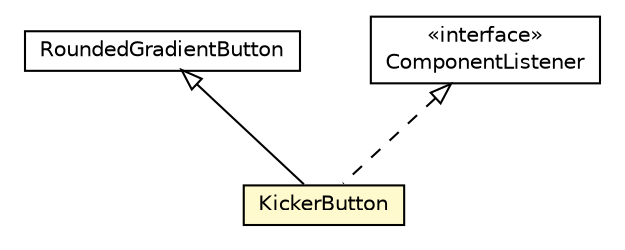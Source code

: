 #!/usr/local/bin/dot
#
# Class diagram 
# Generated by UMLGraph version R5_6-24-gf6e263 (http://www.umlgraph.org/)
#

digraph G {
	edge [fontname="Helvetica",fontsize=10,labelfontname="Helvetica",labelfontsize=10];
	node [fontname="Helvetica",fontsize=10,shape=plaintext];
	nodesep=0.25;
	ranksep=0.5;
	// org.universAAL.ui.gui.swing.bluesteelLAF.support.KickerButton
	c4948819 [label=<<table title="org.universAAL.ui.gui.swing.bluesteelLAF.support.KickerButton" border="0" cellborder="1" cellspacing="0" cellpadding="2" port="p" bgcolor="lemonChiffon" href="./KickerButton.html">
		<tr><td><table border="0" cellspacing="0" cellpadding="1">
<tr><td align="center" balign="center"> KickerButton </td></tr>
		</table></td></tr>
		</table>>, URL="./KickerButton.html", fontname="Helvetica", fontcolor="black", fontsize=10.0];
	// org.universAAL.ui.gui.swing.bluesteelLAF.support.RoundedGradientButton
	c4948827 [label=<<table title="org.universAAL.ui.gui.swing.bluesteelLAF.support.RoundedGradientButton" border="0" cellborder="1" cellspacing="0" cellpadding="2" port="p" href="./RoundedGradientButton.html">
		<tr><td><table border="0" cellspacing="0" cellpadding="1">
<tr><td align="center" balign="center"> RoundedGradientButton </td></tr>
		</table></td></tr>
		</table>>, URL="./RoundedGradientButton.html", fontname="Helvetica", fontcolor="black", fontsize=10.0];
	//org.universAAL.ui.gui.swing.bluesteelLAF.support.KickerButton extends org.universAAL.ui.gui.swing.bluesteelLAF.support.RoundedGradientButton
	c4948827:p -> c4948819:p [dir=back,arrowtail=empty];
	//org.universAAL.ui.gui.swing.bluesteelLAF.support.KickerButton implements java.awt.event.ComponentListener
	c4949366:p -> c4948819:p [dir=back,arrowtail=empty,style=dashed];
	// java.awt.event.ComponentListener
	c4949366 [label=<<table title="java.awt.event.ComponentListener" border="0" cellborder="1" cellspacing="0" cellpadding="2" port="p" href="http://java.sun.com/j2se/1.4.2/docs/api/java/awt/event/ComponentListener.html">
		<tr><td><table border="0" cellspacing="0" cellpadding="1">
<tr><td align="center" balign="center"> &#171;interface&#187; </td></tr>
<tr><td align="center" balign="center"> ComponentListener </td></tr>
		</table></td></tr>
		</table>>, URL="http://java.sun.com/j2se/1.4.2/docs/api/java/awt/event/ComponentListener.html", fontname="Helvetica", fontcolor="black", fontsize=10.0];
}


